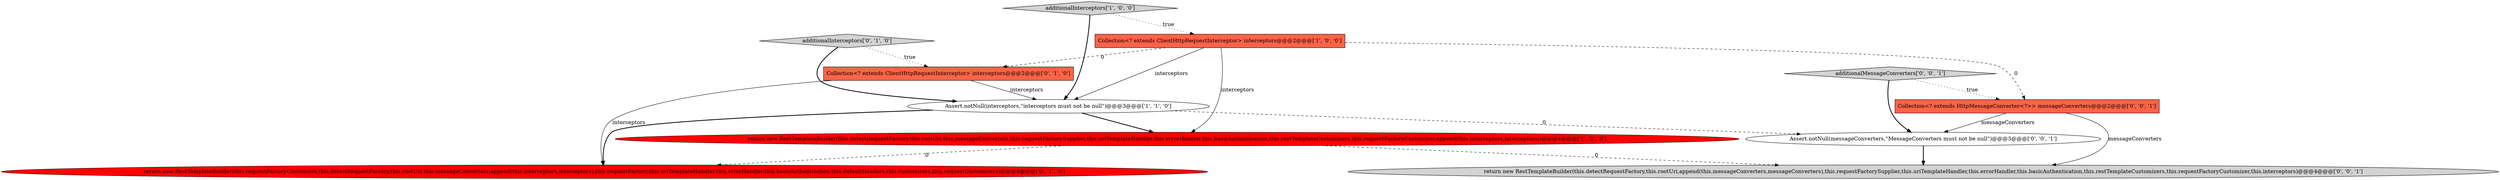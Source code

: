 digraph {
1 [style = filled, label = "Collection<? extends ClientHttpRequestInterceptor> interceptors@@@2@@@['1', '0', '0']", fillcolor = tomato, shape = box image = "AAA1AAABBB1BBB"];
9 [style = filled, label = "additionalMessageConverters['0', '0', '1']", fillcolor = lightgray, shape = diamond image = "AAA0AAABBB3BBB"];
5 [style = filled, label = "additionalInterceptors['0', '1', '0']", fillcolor = lightgray, shape = diamond image = "AAA0AAABBB2BBB"];
2 [style = filled, label = "Assert.notNull(interceptors,\"interceptors must not be null\")@@@3@@@['1', '1', '0']", fillcolor = white, shape = ellipse image = "AAA0AAABBB1BBB"];
10 [style = filled, label = "return new RestTemplateBuilder(this.detectRequestFactory,this.rootUri,append(this.messageConverters,messageConverters),this.requestFactorySupplier,this.uriTemplateHandler,this.errorHandler,this.basicAuthentication,this.restTemplateCustomizers,this.requestFactoryCustomizer,this.interceptors)@@@4@@@['0', '0', '1']", fillcolor = lightgray, shape = ellipse image = "AAA0AAABBB3BBB"];
8 [style = filled, label = "Collection<? extends HttpMessageConverter<?>> messageConverters@@@2@@@['0', '0', '1']", fillcolor = tomato, shape = box image = "AAA0AAABBB3BBB"];
6 [style = filled, label = "return new RestTemplateBuilder(this.requestFactoryCustomizer,this.detectRequestFactory,this.rootUri,this.messageConverters,append(this.interceptors,interceptors),this.requestFactory,this.uriTemplateHandler,this.errorHandler,this.basicAuthentication,this.defaultHeaders,this.customizers,this.requestCustomizers)@@@4@@@['0', '1', '0']", fillcolor = red, shape = ellipse image = "AAA1AAABBB2BBB"];
0 [style = filled, label = "return new RestTemplateBuilder(this.detectRequestFactory,this.rootUri,this.messageConverters,this.requestFactorySupplier,this.uriTemplateHandler,this.errorHandler,this.basicAuthentication,this.restTemplateCustomizers,this.requestFactoryCustomizer,append(this.interceptors,interceptors))@@@4@@@['1', '0', '0']", fillcolor = red, shape = ellipse image = "AAA1AAABBB1BBB"];
4 [style = filled, label = "Collection<? extends ClientHttpRequestInterceptor> interceptors@@@2@@@['0', '1', '0']", fillcolor = tomato, shape = box image = "AAA1AAABBB2BBB"];
7 [style = filled, label = "Assert.notNull(messageConverters,\"MessageConverters must not be null\")@@@3@@@['0', '0', '1']", fillcolor = white, shape = ellipse image = "AAA0AAABBB3BBB"];
3 [style = filled, label = "additionalInterceptors['1', '0', '0']", fillcolor = lightgray, shape = diamond image = "AAA0AAABBB1BBB"];
1->4 [style = dashed, label="0"];
1->8 [style = dashed, label="0"];
5->2 [style = bold, label=""];
8->7 [style = solid, label="messageConverters"];
2->0 [style = bold, label=""];
1->0 [style = solid, label="interceptors"];
3->2 [style = bold, label=""];
9->7 [style = bold, label=""];
2->7 [style = dashed, label="0"];
7->10 [style = bold, label=""];
3->1 [style = dotted, label="true"];
2->6 [style = bold, label=""];
4->2 [style = solid, label="interceptors"];
4->6 [style = solid, label="interceptors"];
0->10 [style = dashed, label="0"];
5->4 [style = dotted, label="true"];
0->6 [style = dashed, label="0"];
1->2 [style = solid, label="interceptors"];
9->8 [style = dotted, label="true"];
8->10 [style = solid, label="messageConverters"];
}
